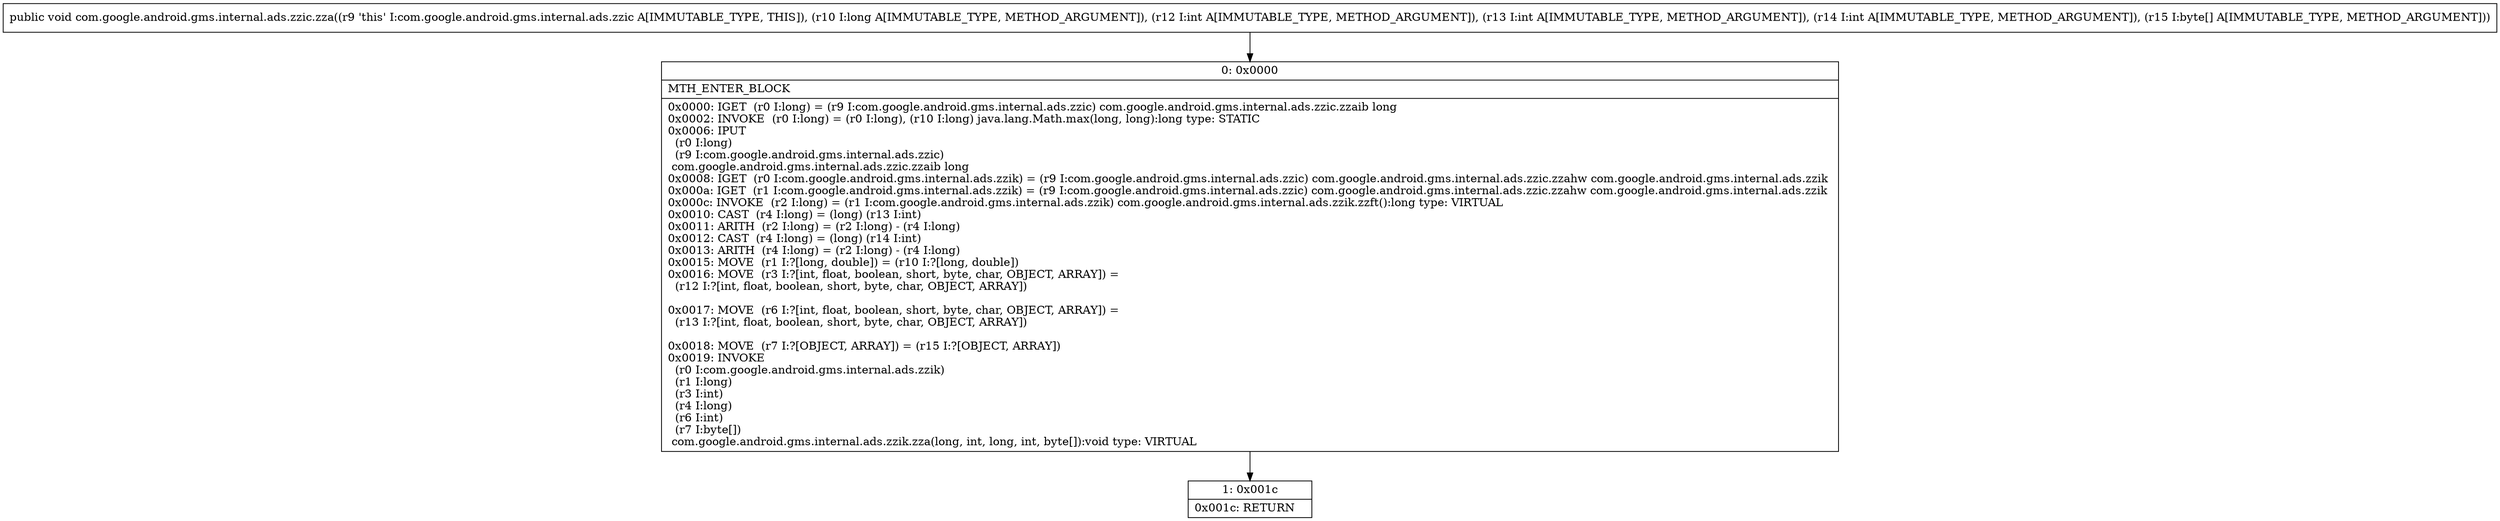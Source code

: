digraph "CFG forcom.google.android.gms.internal.ads.zzic.zza(JIII[B)V" {
Node_0 [shape=record,label="{0\:\ 0x0000|MTH_ENTER_BLOCK\l|0x0000: IGET  (r0 I:long) = (r9 I:com.google.android.gms.internal.ads.zzic) com.google.android.gms.internal.ads.zzic.zzaib long \l0x0002: INVOKE  (r0 I:long) = (r0 I:long), (r10 I:long) java.lang.Math.max(long, long):long type: STATIC \l0x0006: IPUT  \l  (r0 I:long)\l  (r9 I:com.google.android.gms.internal.ads.zzic)\l com.google.android.gms.internal.ads.zzic.zzaib long \l0x0008: IGET  (r0 I:com.google.android.gms.internal.ads.zzik) = (r9 I:com.google.android.gms.internal.ads.zzic) com.google.android.gms.internal.ads.zzic.zzahw com.google.android.gms.internal.ads.zzik \l0x000a: IGET  (r1 I:com.google.android.gms.internal.ads.zzik) = (r9 I:com.google.android.gms.internal.ads.zzic) com.google.android.gms.internal.ads.zzic.zzahw com.google.android.gms.internal.ads.zzik \l0x000c: INVOKE  (r2 I:long) = (r1 I:com.google.android.gms.internal.ads.zzik) com.google.android.gms.internal.ads.zzik.zzft():long type: VIRTUAL \l0x0010: CAST  (r4 I:long) = (long) (r13 I:int) \l0x0011: ARITH  (r2 I:long) = (r2 I:long) \- (r4 I:long) \l0x0012: CAST  (r4 I:long) = (long) (r14 I:int) \l0x0013: ARITH  (r4 I:long) = (r2 I:long) \- (r4 I:long) \l0x0015: MOVE  (r1 I:?[long, double]) = (r10 I:?[long, double]) \l0x0016: MOVE  (r3 I:?[int, float, boolean, short, byte, char, OBJECT, ARRAY]) = \l  (r12 I:?[int, float, boolean, short, byte, char, OBJECT, ARRAY])\l \l0x0017: MOVE  (r6 I:?[int, float, boolean, short, byte, char, OBJECT, ARRAY]) = \l  (r13 I:?[int, float, boolean, short, byte, char, OBJECT, ARRAY])\l \l0x0018: MOVE  (r7 I:?[OBJECT, ARRAY]) = (r15 I:?[OBJECT, ARRAY]) \l0x0019: INVOKE  \l  (r0 I:com.google.android.gms.internal.ads.zzik)\l  (r1 I:long)\l  (r3 I:int)\l  (r4 I:long)\l  (r6 I:int)\l  (r7 I:byte[])\l com.google.android.gms.internal.ads.zzik.zza(long, int, long, int, byte[]):void type: VIRTUAL \l}"];
Node_1 [shape=record,label="{1\:\ 0x001c|0x001c: RETURN   \l}"];
MethodNode[shape=record,label="{public void com.google.android.gms.internal.ads.zzic.zza((r9 'this' I:com.google.android.gms.internal.ads.zzic A[IMMUTABLE_TYPE, THIS]), (r10 I:long A[IMMUTABLE_TYPE, METHOD_ARGUMENT]), (r12 I:int A[IMMUTABLE_TYPE, METHOD_ARGUMENT]), (r13 I:int A[IMMUTABLE_TYPE, METHOD_ARGUMENT]), (r14 I:int A[IMMUTABLE_TYPE, METHOD_ARGUMENT]), (r15 I:byte[] A[IMMUTABLE_TYPE, METHOD_ARGUMENT])) }"];
MethodNode -> Node_0;
Node_0 -> Node_1;
}

